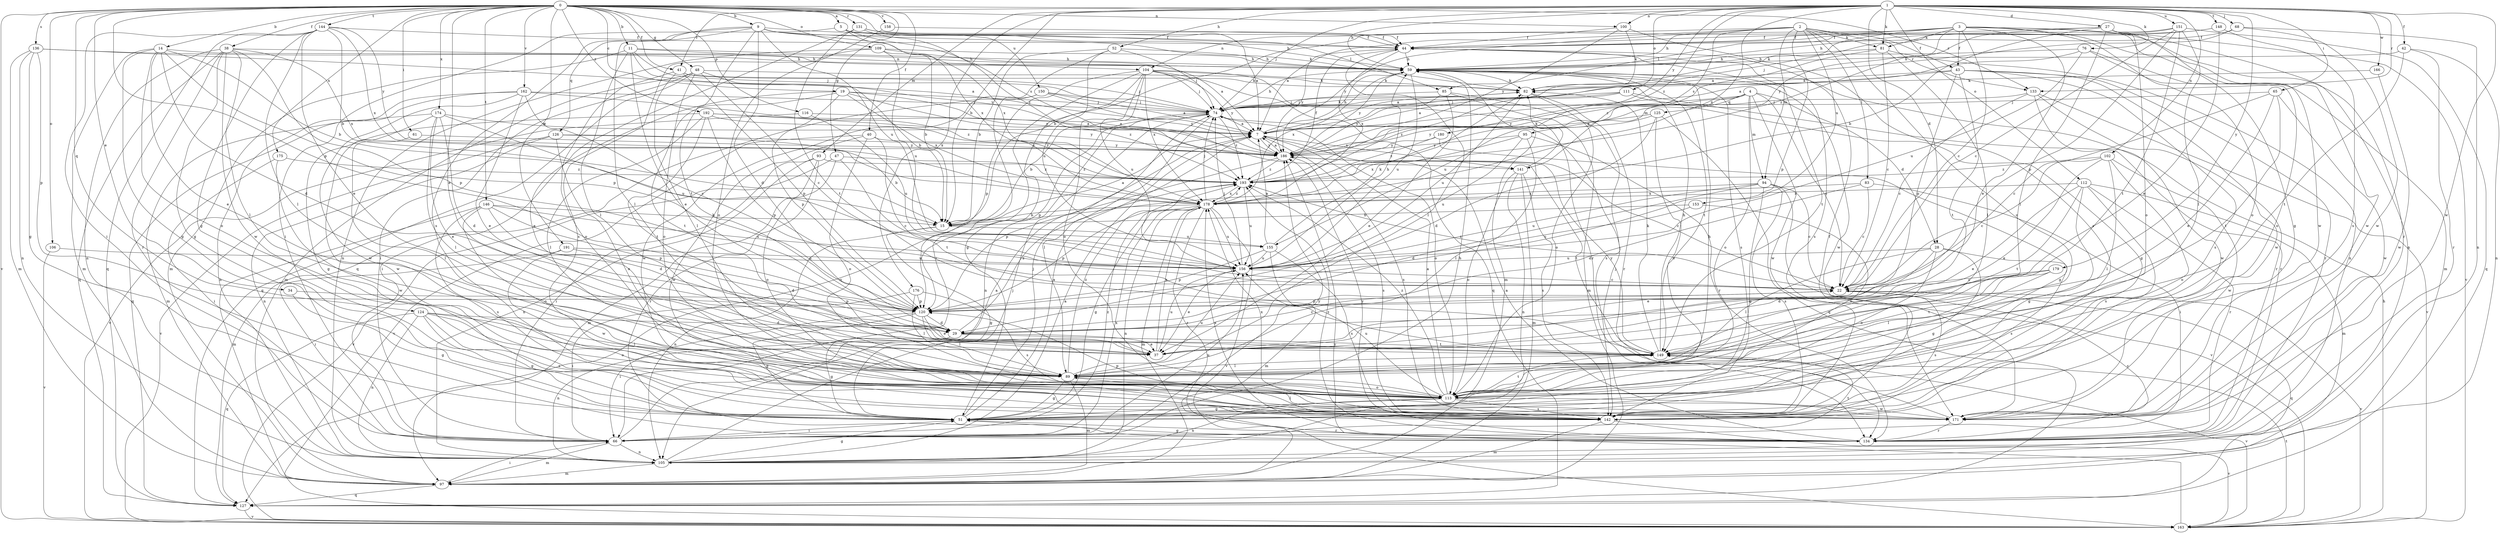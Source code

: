 strict digraph  {
0;
1;
2;
3;
4;
5;
7;
9;
11;
14;
15;
19;
22;
27;
28;
29;
34;
37;
38;
40;
41;
42;
43;
44;
47;
48;
51;
52;
59;
61;
65;
66;
68;
74;
76;
81;
82;
83;
85;
89;
93;
94;
95;
97;
100;
102;
104;
105;
106;
109;
111;
112;
113;
116;
120;
124;
125;
126;
127;
131;
133;
134;
136;
141;
142;
144;
146;
148;
149;
150;
151;
153;
155;
156;
158;
162;
163;
166;
171;
174;
175;
176;
178;
179;
180;
186;
191;
192;
193;
0 -> 5  [label=a];
0 -> 9  [label=b];
0 -> 11  [label=b];
0 -> 14  [label=b];
0 -> 19  [label=c];
0 -> 34  [label=e];
0 -> 37  [label=e];
0 -> 38  [label=f];
0 -> 40  [label=f];
0 -> 41  [label=f];
0 -> 47  [label=g];
0 -> 48  [label=g];
0 -> 61  [label=i];
0 -> 100  [label=n];
0 -> 106  [label=o];
0 -> 109  [label=o];
0 -> 116  [label=p];
0 -> 120  [label=p];
0 -> 124  [label=q];
0 -> 131  [label=r];
0 -> 133  [label=r];
0 -> 136  [label=s];
0 -> 144  [label=t];
0 -> 146  [label=t];
0 -> 150  [label=u];
0 -> 158  [label=v];
0 -> 162  [label=v];
0 -> 163  [label=v];
0 -> 174  [label=x];
0 -> 175  [label=x];
0 -> 191  [label=z];
0 -> 192  [label=z];
1 -> 15  [label=b];
1 -> 27  [label=d];
1 -> 28  [label=d];
1 -> 41  [label=f];
1 -> 42  [label=f];
1 -> 52  [label=h];
1 -> 59  [label=h];
1 -> 65  [label=i];
1 -> 68  [label=j];
1 -> 74  [label=j];
1 -> 76  [label=k];
1 -> 81  [label=k];
1 -> 93  [label=m];
1 -> 100  [label=n];
1 -> 102  [label=n];
1 -> 111  [label=o];
1 -> 112  [label=o];
1 -> 133  [label=r];
1 -> 148  [label=t];
1 -> 151  [label=u];
1 -> 166  [label=w];
1 -> 171  [label=w];
1 -> 176  [label=x];
1 -> 178  [label=x];
1 -> 179  [label=y];
1 -> 180  [label=y];
1 -> 193  [label=z];
2 -> 7  [label=a];
2 -> 15  [label=b];
2 -> 43  [label=f];
2 -> 81  [label=k];
2 -> 83  [label=l];
2 -> 94  [label=m];
2 -> 113  [label=o];
2 -> 120  [label=p];
2 -> 133  [label=r];
2 -> 141  [label=s];
2 -> 153  [label=u];
2 -> 186  [label=y];
3 -> 22  [label=c];
3 -> 37  [label=e];
3 -> 43  [label=f];
3 -> 51  [label=g];
3 -> 59  [label=h];
3 -> 81  [label=k];
3 -> 82  [label=k];
3 -> 85  [label=l];
3 -> 104  [label=n];
3 -> 113  [label=o];
3 -> 134  [label=r];
3 -> 171  [label=w];
3 -> 186  [label=y];
4 -> 22  [label=c];
4 -> 28  [label=d];
4 -> 94  [label=m];
4 -> 95  [label=m];
4 -> 113  [label=o];
4 -> 125  [label=q];
4 -> 155  [label=u];
4 -> 171  [label=w];
4 -> 186  [label=y];
5 -> 44  [label=f];
5 -> 66  [label=i];
5 -> 85  [label=l];
5 -> 141  [label=s];
5 -> 178  [label=x];
7 -> 59  [label=h];
7 -> 141  [label=s];
7 -> 142  [label=s];
7 -> 186  [label=y];
9 -> 29  [label=d];
9 -> 44  [label=f];
9 -> 59  [label=h];
9 -> 82  [label=k];
9 -> 89  [label=l];
9 -> 126  [label=q];
9 -> 142  [label=s];
9 -> 149  [label=t];
9 -> 155  [label=u];
9 -> 178  [label=x];
11 -> 37  [label=e];
11 -> 59  [label=h];
11 -> 74  [label=j];
11 -> 89  [label=l];
11 -> 97  [label=m];
11 -> 104  [label=n];
11 -> 186  [label=y];
14 -> 15  [label=b];
14 -> 29  [label=d];
14 -> 37  [label=e];
14 -> 51  [label=g];
14 -> 59  [label=h];
14 -> 97  [label=m];
14 -> 113  [label=o];
14 -> 120  [label=p];
15 -> 7  [label=a];
15 -> 51  [label=g];
15 -> 105  [label=n];
15 -> 155  [label=u];
19 -> 37  [label=e];
19 -> 74  [label=j];
19 -> 120  [label=p];
19 -> 149  [label=t];
19 -> 178  [label=x];
19 -> 186  [label=y];
19 -> 193  [label=z];
22 -> 120  [label=p];
22 -> 127  [label=q];
22 -> 142  [label=s];
22 -> 163  [label=v];
22 -> 193  [label=z];
27 -> 15  [label=b];
27 -> 44  [label=f];
27 -> 89  [label=l];
27 -> 105  [label=n];
27 -> 113  [label=o];
27 -> 163  [label=v];
27 -> 171  [label=w];
27 -> 193  [label=z];
28 -> 37  [label=e];
28 -> 51  [label=g];
28 -> 89  [label=l];
28 -> 113  [label=o];
28 -> 142  [label=s];
28 -> 156  [label=u];
29 -> 22  [label=c];
29 -> 37  [label=e];
29 -> 51  [label=g];
29 -> 105  [label=n];
29 -> 149  [label=t];
29 -> 193  [label=z];
34 -> 51  [label=g];
34 -> 120  [label=p];
37 -> 156  [label=u];
37 -> 178  [label=x];
38 -> 51  [label=g];
38 -> 59  [label=h];
38 -> 89  [label=l];
38 -> 105  [label=n];
38 -> 120  [label=p];
38 -> 127  [label=q];
38 -> 134  [label=r];
38 -> 171  [label=w];
38 -> 178  [label=x];
40 -> 113  [label=o];
40 -> 149  [label=t];
40 -> 163  [label=v];
40 -> 171  [label=w];
40 -> 186  [label=y];
41 -> 74  [label=j];
41 -> 82  [label=k];
41 -> 89  [label=l];
41 -> 113  [label=o];
41 -> 120  [label=p];
42 -> 59  [label=h];
42 -> 105  [label=n];
42 -> 134  [label=r];
42 -> 149  [label=t];
43 -> 7  [label=a];
43 -> 82  [label=k];
43 -> 120  [label=p];
43 -> 134  [label=r];
43 -> 142  [label=s];
43 -> 149  [label=t];
43 -> 171  [label=w];
44 -> 59  [label=h];
44 -> 89  [label=l];
44 -> 142  [label=s];
44 -> 149  [label=t];
44 -> 178  [label=x];
44 -> 186  [label=y];
47 -> 22  [label=c];
47 -> 113  [label=o];
47 -> 163  [label=v];
47 -> 193  [label=z];
48 -> 15  [label=b];
48 -> 22  [label=c];
48 -> 66  [label=i];
48 -> 82  [label=k];
48 -> 97  [label=m];
48 -> 113  [label=o];
48 -> 127  [label=q];
51 -> 7  [label=a];
51 -> 66  [label=i];
51 -> 74  [label=j];
51 -> 134  [label=r];
52 -> 15  [label=b];
52 -> 59  [label=h];
52 -> 74  [label=j];
52 -> 127  [label=q];
52 -> 156  [label=u];
59 -> 82  [label=k];
59 -> 97  [label=m];
59 -> 142  [label=s];
59 -> 149  [label=t];
59 -> 156  [label=u];
59 -> 171  [label=w];
59 -> 178  [label=x];
59 -> 186  [label=y];
61 -> 89  [label=l];
61 -> 186  [label=y];
65 -> 22  [label=c];
65 -> 37  [label=e];
65 -> 74  [label=j];
65 -> 149  [label=t];
65 -> 171  [label=w];
66 -> 7  [label=a];
66 -> 59  [label=h];
66 -> 97  [label=m];
66 -> 105  [label=n];
66 -> 149  [label=t];
66 -> 156  [label=u];
66 -> 178  [label=x];
66 -> 186  [label=y];
66 -> 193  [label=z];
68 -> 7  [label=a];
68 -> 44  [label=f];
68 -> 105  [label=n];
68 -> 171  [label=w];
74 -> 7  [label=a];
74 -> 15  [label=b];
74 -> 59  [label=h];
74 -> 82  [label=k];
74 -> 89  [label=l];
74 -> 105  [label=n];
74 -> 113  [label=o];
74 -> 120  [label=p];
74 -> 193  [label=z];
76 -> 7  [label=a];
76 -> 59  [label=h];
76 -> 97  [label=m];
76 -> 113  [label=o];
76 -> 156  [label=u];
81 -> 22  [label=c];
81 -> 59  [label=h];
81 -> 89  [label=l];
81 -> 105  [label=n];
81 -> 193  [label=z];
82 -> 74  [label=j];
82 -> 113  [label=o];
82 -> 134  [label=r];
82 -> 156  [label=u];
83 -> 22  [label=c];
83 -> 29  [label=d];
83 -> 66  [label=i];
83 -> 178  [label=x];
85 -> 37  [label=e];
85 -> 74  [label=j];
85 -> 97  [label=m];
85 -> 142  [label=s];
85 -> 186  [label=y];
89 -> 51  [label=g];
89 -> 97  [label=m];
89 -> 113  [label=o];
89 -> 156  [label=u];
89 -> 193  [label=z];
93 -> 66  [label=i];
93 -> 97  [label=m];
93 -> 105  [label=n];
93 -> 134  [label=r];
93 -> 193  [label=z];
94 -> 22  [label=c];
94 -> 29  [label=d];
94 -> 51  [label=g];
94 -> 142  [label=s];
94 -> 156  [label=u];
94 -> 163  [label=v];
94 -> 178  [label=x];
95 -> 89  [label=l];
95 -> 134  [label=r];
95 -> 156  [label=u];
95 -> 178  [label=x];
95 -> 186  [label=y];
97 -> 66  [label=i];
97 -> 127  [label=q];
100 -> 44  [label=f];
100 -> 82  [label=k];
100 -> 142  [label=s];
100 -> 186  [label=y];
102 -> 22  [label=c];
102 -> 37  [label=e];
102 -> 89  [label=l];
102 -> 113  [label=o];
102 -> 171  [label=w];
102 -> 193  [label=z];
104 -> 51  [label=g];
104 -> 66  [label=i];
104 -> 74  [label=j];
104 -> 82  [label=k];
104 -> 113  [label=o];
104 -> 120  [label=p];
104 -> 127  [label=q];
104 -> 134  [label=r];
104 -> 156  [label=u];
104 -> 178  [label=x];
104 -> 186  [label=y];
105 -> 7  [label=a];
105 -> 51  [label=g];
105 -> 74  [label=j];
105 -> 97  [label=m];
106 -> 156  [label=u];
106 -> 163  [label=v];
109 -> 7  [label=a];
109 -> 15  [label=b];
109 -> 59  [label=h];
109 -> 105  [label=n];
109 -> 142  [label=s];
109 -> 156  [label=u];
111 -> 7  [label=a];
111 -> 51  [label=g];
111 -> 74  [label=j];
111 -> 134  [label=r];
111 -> 193  [label=z];
112 -> 37  [label=e];
112 -> 51  [label=g];
112 -> 97  [label=m];
112 -> 134  [label=r];
112 -> 142  [label=s];
112 -> 149  [label=t];
112 -> 178  [label=x];
113 -> 7  [label=a];
113 -> 51  [label=g];
113 -> 59  [label=h];
113 -> 105  [label=n];
113 -> 142  [label=s];
113 -> 149  [label=t];
113 -> 156  [label=u];
113 -> 171  [label=w];
113 -> 193  [label=z];
116 -> 7  [label=a];
116 -> 156  [label=u];
116 -> 163  [label=v];
120 -> 29  [label=d];
120 -> 37  [label=e];
120 -> 51  [label=g];
120 -> 66  [label=i];
120 -> 89  [label=l];
124 -> 29  [label=d];
124 -> 51  [label=g];
124 -> 89  [label=l];
124 -> 105  [label=n];
124 -> 113  [label=o];
124 -> 127  [label=q];
124 -> 142  [label=s];
125 -> 7  [label=a];
125 -> 29  [label=d];
125 -> 113  [label=o];
125 -> 127  [label=q];
125 -> 186  [label=y];
126 -> 15  [label=b];
126 -> 105  [label=n];
126 -> 113  [label=o];
126 -> 163  [label=v];
126 -> 186  [label=y];
127 -> 163  [label=v];
131 -> 7  [label=a];
131 -> 44  [label=f];
131 -> 127  [label=q];
131 -> 149  [label=t];
131 -> 193  [label=z];
133 -> 22  [label=c];
133 -> 74  [label=j];
133 -> 134  [label=r];
133 -> 163  [label=v];
133 -> 171  [label=w];
134 -> 7  [label=a];
134 -> 22  [label=c];
134 -> 51  [label=g];
134 -> 178  [label=x];
134 -> 186  [label=y];
134 -> 193  [label=z];
136 -> 7  [label=a];
136 -> 51  [label=g];
136 -> 59  [label=h];
136 -> 97  [label=m];
136 -> 105  [label=n];
136 -> 120  [label=p];
141 -> 82  [label=k];
141 -> 97  [label=m];
141 -> 105  [label=n];
141 -> 113  [label=o];
141 -> 142  [label=s];
142 -> 44  [label=f];
142 -> 89  [label=l];
142 -> 97  [label=m];
142 -> 163  [label=v];
142 -> 178  [label=x];
144 -> 15  [label=b];
144 -> 37  [label=e];
144 -> 44  [label=f];
144 -> 51  [label=g];
144 -> 66  [label=i];
144 -> 89  [label=l];
144 -> 127  [label=q];
144 -> 178  [label=x];
144 -> 186  [label=y];
146 -> 15  [label=b];
146 -> 29  [label=d];
146 -> 97  [label=m];
146 -> 113  [label=o];
146 -> 120  [label=p];
146 -> 142  [label=s];
146 -> 156  [label=u];
148 -> 37  [label=e];
148 -> 44  [label=f];
148 -> 59  [label=h];
148 -> 142  [label=s];
149 -> 59  [label=h];
149 -> 82  [label=k];
149 -> 89  [label=l];
149 -> 163  [label=v];
149 -> 186  [label=y];
150 -> 7  [label=a];
150 -> 66  [label=i];
150 -> 74  [label=j];
150 -> 171  [label=w];
150 -> 186  [label=y];
151 -> 22  [label=c];
151 -> 44  [label=f];
151 -> 74  [label=j];
151 -> 89  [label=l];
151 -> 120  [label=p];
151 -> 127  [label=q];
151 -> 149  [label=t];
153 -> 15  [label=b];
153 -> 113  [label=o];
153 -> 156  [label=u];
155 -> 7  [label=a];
155 -> 82  [label=k];
155 -> 97  [label=m];
155 -> 120  [label=p];
155 -> 142  [label=s];
155 -> 156  [label=u];
156 -> 22  [label=c];
156 -> 37  [label=e];
156 -> 59  [label=h];
156 -> 74  [label=j];
158 -> 44  [label=f];
158 -> 113  [label=o];
162 -> 22  [label=c];
162 -> 37  [label=e];
162 -> 74  [label=j];
162 -> 105  [label=n];
162 -> 127  [label=q];
162 -> 171  [label=w];
162 -> 193  [label=z];
163 -> 59  [label=h];
163 -> 149  [label=t];
163 -> 186  [label=y];
166 -> 82  [label=k];
166 -> 171  [label=w];
171 -> 74  [label=j];
171 -> 120  [label=p];
171 -> 134  [label=r];
174 -> 7  [label=a];
174 -> 29  [label=d];
174 -> 37  [label=e];
174 -> 89  [label=l];
174 -> 97  [label=m];
174 -> 156  [label=u];
174 -> 171  [label=w];
175 -> 66  [label=i];
175 -> 171  [label=w];
175 -> 193  [label=z];
176 -> 66  [label=i];
176 -> 89  [label=l];
176 -> 120  [label=p];
176 -> 142  [label=s];
178 -> 15  [label=b];
178 -> 51  [label=g];
178 -> 74  [label=j];
178 -> 97  [label=m];
178 -> 105  [label=n];
178 -> 120  [label=p];
178 -> 134  [label=r];
178 -> 156  [label=u];
178 -> 163  [label=v];
178 -> 193  [label=z];
179 -> 22  [label=c];
179 -> 29  [label=d];
179 -> 89  [label=l];
179 -> 149  [label=t];
180 -> 51  [label=g];
180 -> 186  [label=y];
180 -> 193  [label=z];
186 -> 7  [label=a];
186 -> 22  [label=c];
186 -> 120  [label=p];
186 -> 142  [label=s];
186 -> 149  [label=t];
186 -> 193  [label=z];
191 -> 29  [label=d];
191 -> 66  [label=i];
191 -> 156  [label=u];
191 -> 171  [label=w];
192 -> 7  [label=a];
192 -> 51  [label=g];
192 -> 89  [label=l];
192 -> 120  [label=p];
192 -> 149  [label=t];
192 -> 186  [label=y];
192 -> 193  [label=z];
193 -> 44  [label=f];
193 -> 156  [label=u];
193 -> 178  [label=x];
}
